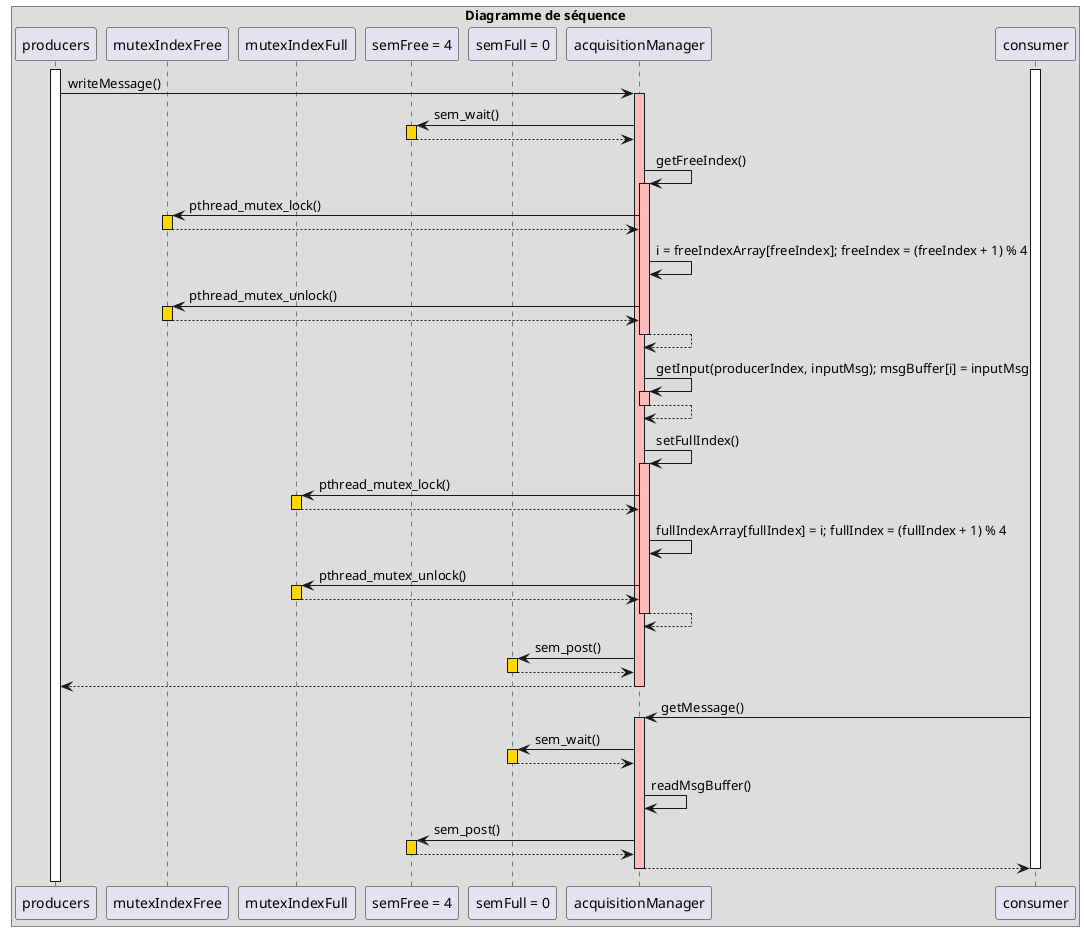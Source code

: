 @startuml
!pragma teoz true
box "Diagramme de séquence"
participant "producers"
participant "mutexIndexFree" as mutex_free
participant "mutexIndexFull" as mutex_full
participant "semFree = 4" as sem_free
participant "semFull = 0" as sem_full
participant "acquisitionManager"
participant "consumer" as consumer
end box

activate producers
activate consumer

producers -> acquisitionManager : writeMessage()
activate acquisitionManager #FFBBBB

acquisitionManager -> sem_free : sem_wait()
activate sem_free #gold
return

acquisitionManager -> acquisitionManager : getFreeIndex()
activate acquisitionManager #FFBBBB

acquisitionManager -> mutex_free : pthread_mutex_lock()
activate mutex_free #gold
return

acquisitionManager -> acquisitionManager : i = freeIndexArray[freeIndex]; freeIndex = (freeIndex + 1) % 4

acquisitionManager -> mutex_free : pthread_mutex_unlock()
activate mutex_free #gold
return
return

acquisitionManager -> acquisitionManager : getInput(producerIndex, inputMsg); msgBuffer[i] = inputMsg
activate acquisitionManager #FFBBBB
return

acquisitionManager -> acquisitionManager : setFullIndex()
activate acquisitionManager #FFBBBB

acquisitionManager -> mutex_full : pthread_mutex_lock()
activate mutex_full #gold
return

acquisitionManager -> acquisitionManager : fullIndexArray[fullIndex] = i; fullIndex = (fullIndex + 1) % 4

acquisitionManager -> mutex_full : pthread_mutex_unlock()
activate mutex_full #gold
return
return

acquisitionManager -> sem_full : sem_post()
activate sem_full #gold
return

return


consumer -> acquisitionManager : getMessage()
activate acquisitionManager #FFBBBB
acquisitionManager -> sem_full : sem_wait()
activate sem_full #gold
return

acquisitionManager -> acquisitionManager : readMsgBuffer()

acquisitionManager -> sem_free : sem_post()
activate sem_free #gold
return
return

deactivate producers
deactivate consumer


@enduml